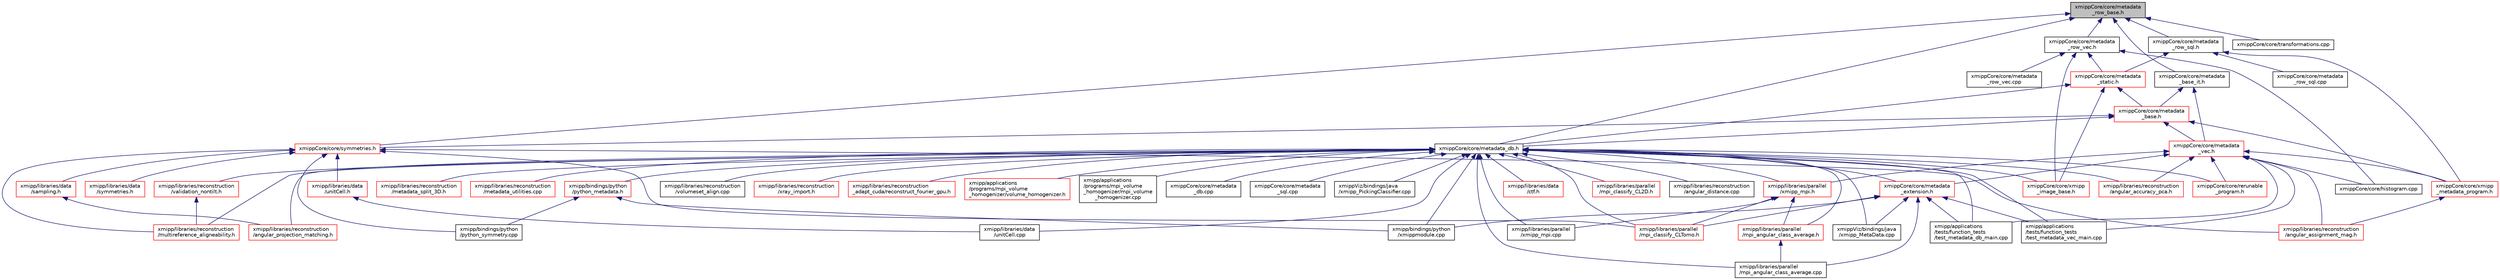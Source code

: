 digraph "xmippCore/core/metadata_row_base.h"
{
  edge [fontname="Helvetica",fontsize="10",labelfontname="Helvetica",labelfontsize="10"];
  node [fontname="Helvetica",fontsize="10",shape=record];
  Node10 [label="xmippCore/core/metadata\l_row_base.h",height=0.2,width=0.4,color="black", fillcolor="grey75", style="filled", fontcolor="black"];
  Node10 -> Node11 [dir="back",color="midnightblue",fontsize="10",style="solid",fontname="Helvetica"];
  Node11 [label="xmippCore/core/metadata\l_row_vec.h",height=0.2,width=0.4,color="black", fillcolor="white", style="filled",URL="$metadata__row__vec_8h.html"];
  Node11 -> Node12 [dir="back",color="midnightblue",fontsize="10",style="solid",fontname="Helvetica"];
  Node12 [label="xmippCore/core/xmipp\l_image_base.h",height=0.2,width=0.4,color="red", fillcolor="white", style="filled",URL="$xmipp__image__base_8h.html"];
  Node11 -> Node690 [dir="back",color="midnightblue",fontsize="10",style="solid",fontname="Helvetica"];
  Node690 [label="xmippCore/core/metadata\l_static.h",height=0.2,width=0.4,color="red", fillcolor="white", style="filled",URL="$metadata__static_8h.html"];
  Node690 -> Node12 [dir="back",color="midnightblue",fontsize="10",style="solid",fontname="Helvetica"];
  Node690 -> Node691 [dir="back",color="midnightblue",fontsize="10",style="solid",fontname="Helvetica"];
  Node691 [label="xmippCore/core/metadata\l_base.h",height=0.2,width=0.4,color="red", fillcolor="white", style="filled",URL="$metadata__base_8h.html"];
  Node691 -> Node694 [dir="back",color="midnightblue",fontsize="10",style="solid",fontname="Helvetica"];
  Node694 [label="xmippCore/core/metadata_db.h",height=0.2,width=0.4,color="black", fillcolor="white", style="filled",URL="$metadata__db_8h.html"];
  Node694 -> Node299 [dir="back",color="midnightblue",fontsize="10",style="solid",fontname="Helvetica"];
  Node299 [label="xmipp/applications\l/programs/mpi_volume\l_homogenizer/volume_homogenizer.h",height=0.2,width=0.4,color="red", fillcolor="white", style="filled",URL="$volume__homogenizer_8h.html"];
  Node694 -> Node301 [dir="back",color="midnightblue",fontsize="10",style="solid",fontname="Helvetica"];
  Node301 [label="xmipp/applications\l/programs/mpi_volume\l_homogenizer/mpi_volume\l_homogenizer.cpp",height=0.2,width=0.4,color="black", fillcolor="white", style="filled",URL="$mpi__volume__homogenizer_8cpp.html"];
  Node694 -> Node625 [dir="back",color="midnightblue",fontsize="10",style="solid",fontname="Helvetica"];
  Node625 [label="xmipp/applications\l/tests/function_tests\l/test_metadata_db_main.cpp",height=0.2,width=0.4,color="black", fillcolor="white", style="filled",URL="$test__metadata__db__main_8cpp.html"];
  Node694 -> Node626 [dir="back",color="midnightblue",fontsize="10",style="solid",fontname="Helvetica"];
  Node626 [label="xmipp/applications\l/tests/function_tests\l/test_metadata_vec_main.cpp",height=0.2,width=0.4,color="black", fillcolor="white", style="filled",URL="$test__metadata__vec__main_8cpp.html"];
  Node694 -> Node695 [dir="back",color="midnightblue",fontsize="10",style="solid",fontname="Helvetica"];
  Node695 [label="xmipp/bindings/python\l/python_metadata.h",height=0.2,width=0.4,color="red", fillcolor="white", style="filled",URL="$python__metadata_8h.html"];
  Node695 -> Node697 [dir="back",color="midnightblue",fontsize="10",style="solid",fontname="Helvetica"];
  Node697 [label="xmipp/bindings/python\l/python_symmetry.cpp",height=0.2,width=0.4,color="black", fillcolor="white", style="filled",URL="$python__symmetry_8cpp.html"];
  Node695 -> Node304 [dir="back",color="midnightblue",fontsize="10",style="solid",fontname="Helvetica"];
  Node304 [label="xmipp/bindings/python\l/xmippmodule.cpp",height=0.2,width=0.4,color="black", fillcolor="white", style="filled",URL="$xmippmodule_8cpp.html"];
  Node694 -> Node304 [dir="back",color="midnightblue",fontsize="10",style="solid",fontname="Helvetica"];
  Node694 -> Node699 [dir="back",color="midnightblue",fontsize="10",style="solid",fontname="Helvetica"];
  Node699 [label="xmipp/libraries/data\l/ctf.h",height=0.2,width=0.4,color="red", fillcolor="white", style="filled",URL="$ctf_8h.html"];
  Node694 -> Node471 [dir="back",color="midnightblue",fontsize="10",style="solid",fontname="Helvetica"];
  Node471 [label="xmipp/libraries/data\l/unitCell.cpp",height=0.2,width=0.4,color="black", fillcolor="white", style="filled",URL="$unitCell_8cpp.html"];
  Node694 -> Node485 [dir="back",color="midnightblue",fontsize="10",style="solid",fontname="Helvetica"];
  Node485 [label="xmipp/libraries/parallel\l/mpi_angular_class_average.h",height=0.2,width=0.4,color="red", fillcolor="white", style="filled",URL="$mpi__angular__class__average_8h.html"];
  Node485 -> Node487 [dir="back",color="midnightblue",fontsize="10",style="solid",fontname="Helvetica"];
  Node487 [label="xmipp/libraries/parallel\l/mpi_angular_class_average.cpp",height=0.2,width=0.4,color="black", fillcolor="white", style="filled",URL="$mpi__angular__class__average_8cpp.html"];
  Node694 -> Node487 [dir="back",color="midnightblue",fontsize="10",style="solid",fontname="Helvetica"];
  Node694 -> Node703 [dir="back",color="midnightblue",fontsize="10",style="solid",fontname="Helvetica"];
  Node703 [label="xmipp/libraries/parallel\l/mpi_classify_CL2D.h",height=0.2,width=0.4,color="red", fillcolor="white", style="filled",URL="$mpi__classify__CL2D_8h.html"];
  Node694 -> Node705 [dir="back",color="midnightblue",fontsize="10",style="solid",fontname="Helvetica"];
  Node705 [label="xmipp/libraries/parallel\l/xmipp_mpi.h",height=0.2,width=0.4,color="red", fillcolor="white", style="filled",URL="$xmipp__mpi_8h.html"];
  Node705 -> Node485 [dir="back",color="midnightblue",fontsize="10",style="solid",fontname="Helvetica"];
  Node705 -> Node102 [dir="back",color="midnightblue",fontsize="10",style="solid",fontname="Helvetica"];
  Node102 [label="xmipp/libraries/parallel\l/mpi_classify_CLTomo.h",height=0.2,width=0.4,color="red", fillcolor="white", style="filled",URL="$mpi__classify__CLTomo_8h.html"];
  Node705 -> Node728 [dir="back",color="midnightblue",fontsize="10",style="solid",fontname="Helvetica"];
  Node728 [label="xmipp/libraries/parallel\l/xmipp_mpi.cpp",height=0.2,width=0.4,color="black", fillcolor="white", style="filled",URL="$xmipp__mpi_8cpp.html"];
  Node694 -> Node102 [dir="back",color="midnightblue",fontsize="10",style="solid",fontname="Helvetica"];
  Node694 -> Node728 [dir="back",color="midnightblue",fontsize="10",style="solid",fontname="Helvetica"];
  Node694 -> Node494 [dir="back",color="midnightblue",fontsize="10",style="solid",fontname="Helvetica"];
  Node494 [label="xmipp/libraries/reconstruction\l/angular_accuracy_pca.h",height=0.2,width=0.4,color="red", fillcolor="white", style="filled",URL="$angular__accuracy__pca_8h.html"];
  Node694 -> Node729 [dir="back",color="midnightblue",fontsize="10",style="solid",fontname="Helvetica"];
  Node729 [label="xmipp/libraries/reconstruction\l/angular_distance.cpp",height=0.2,width=0.4,color="black", fillcolor="white", style="filled",URL="$angular__distance_8cpp.html"];
  Node694 -> Node730 [dir="back",color="midnightblue",fontsize="10",style="solid",fontname="Helvetica"];
  Node730 [label="xmipp/libraries/reconstruction\l/angular_projection_matching.h",height=0.2,width=0.4,color="red", fillcolor="white", style="filled",URL="$angular__projection__matching_8h.html"];
  Node694 -> Node732 [dir="back",color="midnightblue",fontsize="10",style="solid",fontname="Helvetica"];
  Node732 [label="xmipp/libraries/reconstruction\l/metadata_split_3D.h",height=0.2,width=0.4,color="red", fillcolor="white", style="filled",URL="$metadata__split__3D_8h.html"];
  Node694 -> Node734 [dir="back",color="midnightblue",fontsize="10",style="solid",fontname="Helvetica"];
  Node734 [label="xmipp/libraries/reconstruction\l/metadata_utilities.cpp",height=0.2,width=0.4,color="red", fillcolor="white", style="filled",URL="$metadata__utilities_8cpp.html"];
  Node694 -> Node736 [dir="back",color="midnightblue",fontsize="10",style="solid",fontname="Helvetica"];
  Node736 [label="xmipp/libraries/reconstruction\l/validation_nontilt.h",height=0.2,width=0.4,color="red", fillcolor="white", style="filled",URL="$validation__nontilt_8h.html"];
  Node736 -> Node187 [dir="back",color="midnightblue",fontsize="10",style="solid",fontname="Helvetica"];
  Node187 [label="xmipp/libraries/reconstruction\l/multireference_aligneability.h",height=0.2,width=0.4,color="red", fillcolor="white", style="filled",URL="$multireference__aligneability_8h.html"];
  Node694 -> Node187 [dir="back",color="midnightblue",fontsize="10",style="solid",fontname="Helvetica"];
  Node694 -> Node739 [dir="back",color="midnightblue",fontsize="10",style="solid",fontname="Helvetica"];
  Node739 [label="xmipp/libraries/reconstruction\l/volumeset_align.cpp",height=0.2,width=0.4,color="black", fillcolor="white", style="filled",URL="$volumeset__align_8cpp.html"];
  Node694 -> Node610 [dir="back",color="midnightblue",fontsize="10",style="solid",fontname="Helvetica"];
  Node610 [label="xmipp/libraries/reconstruction\l/xray_import.h",height=0.2,width=0.4,color="red", fillcolor="white", style="filled",URL="$xray__import_8h.html"];
  Node694 -> Node282 [dir="back",color="midnightblue",fontsize="10",style="solid",fontname="Helvetica"];
  Node282 [label="xmipp/libraries/reconstruction\l_adapt_cuda/reconstruct_fourier_gpu.h",height=0.2,width=0.4,color="red", fillcolor="white", style="filled",URL="$reconstruct__fourier__gpu_8h.html"];
  Node694 -> Node12 [dir="back",color="midnightblue",fontsize="10",style="solid",fontname="Helvetica"];
  Node694 -> Node624 [dir="back",color="midnightblue",fontsize="10",style="solid",fontname="Helvetica"];
  Node624 [label="xmippCore/core/metadata\l_extension.h",height=0.2,width=0.4,color="red", fillcolor="white", style="filled",URL="$metadata__extension_8h.html"];
  Node624 -> Node625 [dir="back",color="midnightblue",fontsize="10",style="solid",fontname="Helvetica"];
  Node624 -> Node626 [dir="back",color="midnightblue",fontsize="10",style="solid",fontname="Helvetica"];
  Node624 -> Node304 [dir="back",color="midnightblue",fontsize="10",style="solid",fontname="Helvetica"];
  Node624 -> Node487 [dir="back",color="midnightblue",fontsize="10",style="solid",fontname="Helvetica"];
  Node624 -> Node102 [dir="back",color="midnightblue",fontsize="10",style="solid",fontname="Helvetica"];
  Node624 -> Node645 [dir="back",color="midnightblue",fontsize="10",style="solid",fontname="Helvetica"];
  Node645 [label="xmippViz/bindings/java\l/xmipp_MetaData.cpp",height=0.2,width=0.4,color="black", fillcolor="white", style="filled",URL="$bindings_2java_2xmipp__MetaData_8cpp.html"];
  Node694 -> Node652 [dir="back",color="midnightblue",fontsize="10",style="solid",fontname="Helvetica"];
  Node652 [label="xmippCore/core/metadata\l_db.cpp",height=0.2,width=0.4,color="black", fillcolor="white", style="filled",URL="$metadata__db_8cpp.html"];
  Node694 -> Node740 [dir="back",color="midnightblue",fontsize="10",style="solid",fontname="Helvetica"];
  Node740 [label="xmippCore/core/metadata\l_sql.cpp",height=0.2,width=0.4,color="black", fillcolor="white", style="filled",URL="$metadata__sql_8cpp.html"];
  Node694 -> Node741 [dir="back",color="midnightblue",fontsize="10",style="solid",fontname="Helvetica"];
  Node741 [label="xmippCore/core/rerunable\l_program.h",height=0.2,width=0.4,color="red", fillcolor="white", style="filled",URL="$rerunable__program_8h.html"];
  Node694 -> Node645 [dir="back",color="midnightblue",fontsize="10",style="solid",fontname="Helvetica"];
  Node694 -> Node397 [dir="back",color="midnightblue",fontsize="10",style="solid",fontname="Helvetica"];
  Node397 [label="xmippViz/bindings/java\l/xmipp_PickingClassifier.cpp",height=0.2,width=0.4,color="black", fillcolor="white", style="filled",URL="$xmipp__PickingClassifier_8cpp.html"];
  Node691 -> Node748 [dir="back",color="midnightblue",fontsize="10",style="solid",fontname="Helvetica"];
  Node748 [label="xmippCore/core/metadata\l_vec.h",height=0.2,width=0.4,color="red", fillcolor="white", style="filled",URL="$metadata__vec_8h.html"];
  Node748 -> Node625 [dir="back",color="midnightblue",fontsize="10",style="solid",fontname="Helvetica"];
  Node748 -> Node626 [dir="back",color="midnightblue",fontsize="10",style="solid",fontname="Helvetica"];
  Node748 -> Node705 [dir="back",color="midnightblue",fontsize="10",style="solid",fontname="Helvetica"];
  Node748 -> Node494 [dir="back",color="midnightblue",fontsize="10",style="solid",fontname="Helvetica"];
  Node748 -> Node110 [dir="back",color="midnightblue",fontsize="10",style="solid",fontname="Helvetica"];
  Node110 [label="xmipp/libraries/reconstruction\l/angular_assignment_mag.h",height=0.2,width=0.4,color="red", fillcolor="white", style="filled",URL="$angular__assignment__mag_8h.html"];
  Node748 -> Node624 [dir="back",color="midnightblue",fontsize="10",style="solid",fontname="Helvetica"];
  Node748 -> Node796 [dir="back",color="midnightblue",fontsize="10",style="solid",fontname="Helvetica"];
  Node796 [label="xmippCore/core/histogram.cpp",height=0.2,width=0.4,color="black", fillcolor="white", style="filled",URL="$histogram_8cpp.html"];
  Node748 -> Node741 [dir="back",color="midnightblue",fontsize="10",style="solid",fontname="Helvetica"];
  Node748 -> Node797 [dir="back",color="midnightblue",fontsize="10",style="solid",fontname="Helvetica"];
  Node797 [label="xmippCore/core/xmipp\l_metadata_program.h",height=0.2,width=0.4,color="red", fillcolor="white", style="filled",URL="$xmipp__metadata__program_8h.html"];
  Node797 -> Node110 [dir="back",color="midnightblue",fontsize="10",style="solid",fontname="Helvetica"];
  Node691 -> Node814 [dir="back",color="midnightblue",fontsize="10",style="solid",fontname="Helvetica"];
  Node814 [label="xmippCore/core/symmetries.h",height=0.2,width=0.4,color="red", fillcolor="white", style="filled",URL="$ore_2core_2symmetries_8h.html"];
  Node814 -> Node697 [dir="back",color="midnightblue",fontsize="10",style="solid",fontname="Helvetica"];
  Node814 -> Node815 [dir="back",color="midnightblue",fontsize="10",style="solid",fontname="Helvetica"];
  Node815 [label="xmipp/libraries/data\l/sampling.h",height=0.2,width=0.4,color="red", fillcolor="white", style="filled",URL="$sampling_8h.html"];
  Node815 -> Node730 [dir="back",color="midnightblue",fontsize="10",style="solid",fontname="Helvetica"];
  Node814 -> Node335 [dir="back",color="midnightblue",fontsize="10",style="solid",fontname="Helvetica"];
  Node335 [label="xmipp/libraries/data\l/symmetries.h",height=0.2,width=0.4,color="red", fillcolor="white", style="filled",URL="$libraries_2data_2symmetries_8h.html"];
  Node814 -> Node470 [dir="back",color="midnightblue",fontsize="10",style="solid",fontname="Helvetica"];
  Node470 [label="xmipp/libraries/data\l/unitCell.h",height=0.2,width=0.4,color="red", fillcolor="white", style="filled",URL="$unitCell_8h.html"];
  Node470 -> Node471 [dir="back",color="midnightblue",fontsize="10",style="solid",fontname="Helvetica"];
  Node814 -> Node102 [dir="back",color="midnightblue",fontsize="10",style="solid",fontname="Helvetica"];
  Node814 -> Node110 [dir="back",color="midnightblue",fontsize="10",style="solid",fontname="Helvetica"];
  Node814 -> Node187 [dir="back",color="midnightblue",fontsize="10",style="solid",fontname="Helvetica"];
  Node691 -> Node797 [dir="back",color="midnightblue",fontsize="10",style="solid",fontname="Helvetica"];
  Node690 -> Node694 [dir="back",color="midnightblue",fontsize="10",style="solid",fontname="Helvetica"];
  Node11 -> Node796 [dir="back",color="midnightblue",fontsize="10",style="solid",fontname="Helvetica"];
  Node11 -> Node832 [dir="back",color="midnightblue",fontsize="10",style="solid",fontname="Helvetica"];
  Node832 [label="xmippCore/core/metadata\l_row_vec.cpp",height=0.2,width=0.4,color="black", fillcolor="white", style="filled",URL="$metadata__row__vec_8cpp.html"];
  Node10 -> Node833 [dir="back",color="midnightblue",fontsize="10",style="solid",fontname="Helvetica"];
  Node833 [label="xmippCore/core/metadata\l_row_sql.h",height=0.2,width=0.4,color="black", fillcolor="white", style="filled",URL="$metadata__row__sql_8h.html"];
  Node833 -> Node690 [dir="back",color="midnightblue",fontsize="10",style="solid",fontname="Helvetica"];
  Node833 -> Node834 [dir="back",color="midnightblue",fontsize="10",style="solid",fontname="Helvetica"];
  Node834 [label="xmippCore/core/metadata\l_row_sql.cpp",height=0.2,width=0.4,color="black", fillcolor="white", style="filled",URL="$metadata__row__sql_8cpp.html"];
  Node833 -> Node797 [dir="back",color="midnightblue",fontsize="10",style="solid",fontname="Helvetica"];
  Node10 -> Node835 [dir="back",color="midnightblue",fontsize="10",style="solid",fontname="Helvetica"];
  Node835 [label="xmippCore/core/metadata\l_base_it.h",height=0.2,width=0.4,color="black", fillcolor="white", style="filled",URL="$metadata__base__it_8h.html"];
  Node835 -> Node691 [dir="back",color="midnightblue",fontsize="10",style="solid",fontname="Helvetica"];
  Node835 -> Node748 [dir="back",color="midnightblue",fontsize="10",style="solid",fontname="Helvetica"];
  Node10 -> Node694 [dir="back",color="midnightblue",fontsize="10",style="solid",fontname="Helvetica"];
  Node10 -> Node814 [dir="back",color="midnightblue",fontsize="10",style="solid",fontname="Helvetica"];
  Node10 -> Node836 [dir="back",color="midnightblue",fontsize="10",style="solid",fontname="Helvetica"];
  Node836 [label="xmippCore/core/transformations.cpp",height=0.2,width=0.4,color="black", fillcolor="white", style="filled",URL="$transformations_8cpp.html"];
}
